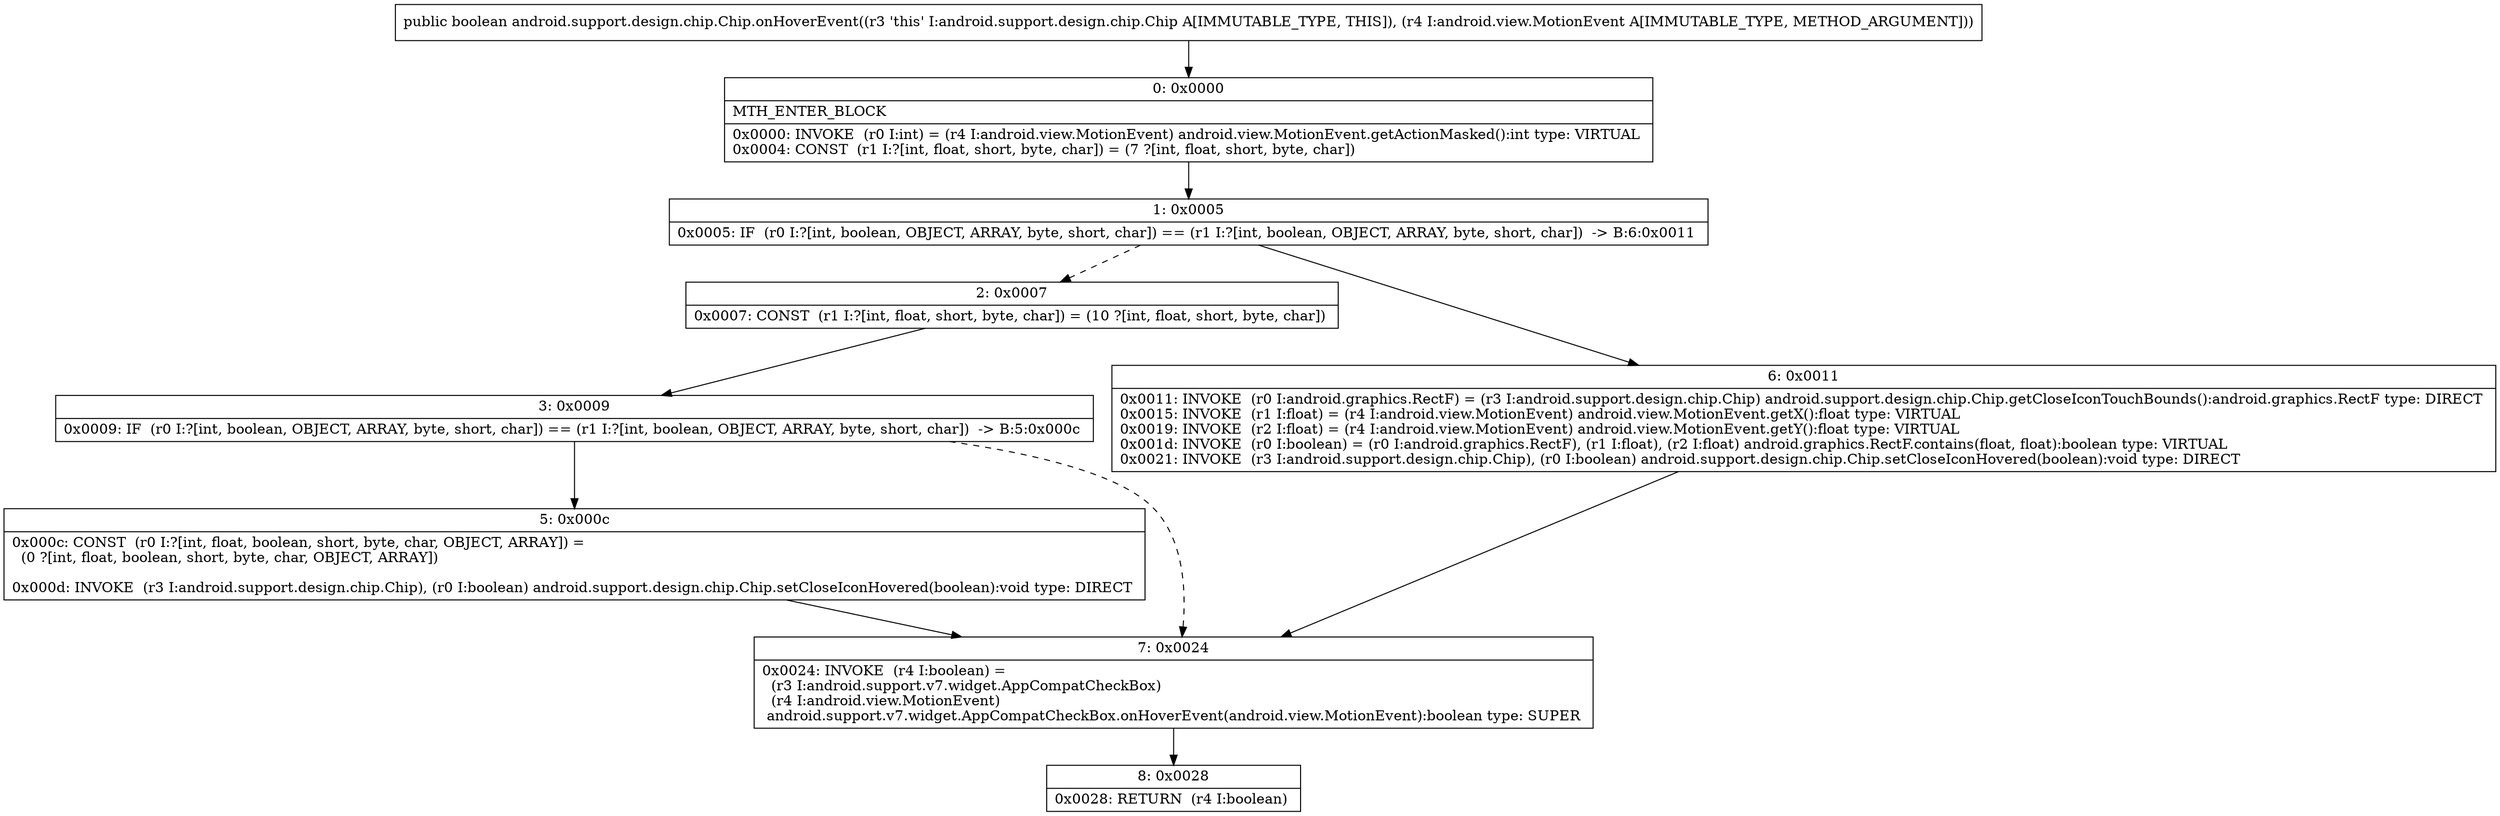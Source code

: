 digraph "CFG forandroid.support.design.chip.Chip.onHoverEvent(Landroid\/view\/MotionEvent;)Z" {
Node_0 [shape=record,label="{0\:\ 0x0000|MTH_ENTER_BLOCK\l|0x0000: INVOKE  (r0 I:int) = (r4 I:android.view.MotionEvent) android.view.MotionEvent.getActionMasked():int type: VIRTUAL \l0x0004: CONST  (r1 I:?[int, float, short, byte, char]) = (7 ?[int, float, short, byte, char]) \l}"];
Node_1 [shape=record,label="{1\:\ 0x0005|0x0005: IF  (r0 I:?[int, boolean, OBJECT, ARRAY, byte, short, char]) == (r1 I:?[int, boolean, OBJECT, ARRAY, byte, short, char])  \-\> B:6:0x0011 \l}"];
Node_2 [shape=record,label="{2\:\ 0x0007|0x0007: CONST  (r1 I:?[int, float, short, byte, char]) = (10 ?[int, float, short, byte, char]) \l}"];
Node_3 [shape=record,label="{3\:\ 0x0009|0x0009: IF  (r0 I:?[int, boolean, OBJECT, ARRAY, byte, short, char]) == (r1 I:?[int, boolean, OBJECT, ARRAY, byte, short, char])  \-\> B:5:0x000c \l}"];
Node_5 [shape=record,label="{5\:\ 0x000c|0x000c: CONST  (r0 I:?[int, float, boolean, short, byte, char, OBJECT, ARRAY]) = \l  (0 ?[int, float, boolean, short, byte, char, OBJECT, ARRAY])\l \l0x000d: INVOKE  (r3 I:android.support.design.chip.Chip), (r0 I:boolean) android.support.design.chip.Chip.setCloseIconHovered(boolean):void type: DIRECT \l}"];
Node_6 [shape=record,label="{6\:\ 0x0011|0x0011: INVOKE  (r0 I:android.graphics.RectF) = (r3 I:android.support.design.chip.Chip) android.support.design.chip.Chip.getCloseIconTouchBounds():android.graphics.RectF type: DIRECT \l0x0015: INVOKE  (r1 I:float) = (r4 I:android.view.MotionEvent) android.view.MotionEvent.getX():float type: VIRTUAL \l0x0019: INVOKE  (r2 I:float) = (r4 I:android.view.MotionEvent) android.view.MotionEvent.getY():float type: VIRTUAL \l0x001d: INVOKE  (r0 I:boolean) = (r0 I:android.graphics.RectF), (r1 I:float), (r2 I:float) android.graphics.RectF.contains(float, float):boolean type: VIRTUAL \l0x0021: INVOKE  (r3 I:android.support.design.chip.Chip), (r0 I:boolean) android.support.design.chip.Chip.setCloseIconHovered(boolean):void type: DIRECT \l}"];
Node_7 [shape=record,label="{7\:\ 0x0024|0x0024: INVOKE  (r4 I:boolean) = \l  (r3 I:android.support.v7.widget.AppCompatCheckBox)\l  (r4 I:android.view.MotionEvent)\l android.support.v7.widget.AppCompatCheckBox.onHoverEvent(android.view.MotionEvent):boolean type: SUPER \l}"];
Node_8 [shape=record,label="{8\:\ 0x0028|0x0028: RETURN  (r4 I:boolean) \l}"];
MethodNode[shape=record,label="{public boolean android.support.design.chip.Chip.onHoverEvent((r3 'this' I:android.support.design.chip.Chip A[IMMUTABLE_TYPE, THIS]), (r4 I:android.view.MotionEvent A[IMMUTABLE_TYPE, METHOD_ARGUMENT])) }"];
MethodNode -> Node_0;
Node_0 -> Node_1;
Node_1 -> Node_2[style=dashed];
Node_1 -> Node_6;
Node_2 -> Node_3;
Node_3 -> Node_5;
Node_3 -> Node_7[style=dashed];
Node_5 -> Node_7;
Node_6 -> Node_7;
Node_7 -> Node_8;
}


